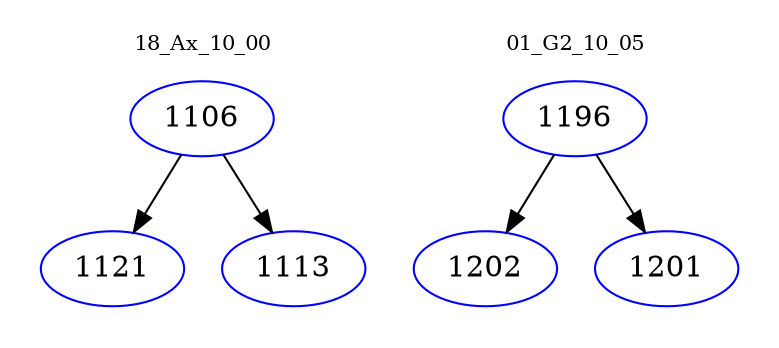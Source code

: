 digraph{
subgraph cluster_0 {
color = white
label = "18_Ax_10_00";
fontsize=10;
T0_1106 [label="1106", color="blue"]
T0_1106 -> T0_1121 [color="black"]
T0_1121 [label="1121", color="blue"]
T0_1106 -> T0_1113 [color="black"]
T0_1113 [label="1113", color="blue"]
}
subgraph cluster_1 {
color = white
label = "01_G2_10_05";
fontsize=10;
T1_1196 [label="1196", color="blue"]
T1_1196 -> T1_1202 [color="black"]
T1_1202 [label="1202", color="blue"]
T1_1196 -> T1_1201 [color="black"]
T1_1201 [label="1201", color="blue"]
}
}
